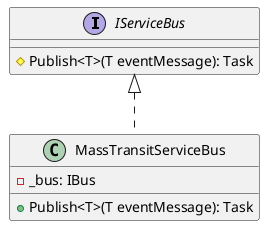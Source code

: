 @startuml ServiceBus
interface IServiceBus {
    #Publish<T>(T eventMessage): Task
}

class MassTransitServiceBus{
    -_bus: IBus 
    +Publish<T>(T eventMessage): Task
}

IServiceBus <|.. MassTransitServiceBus

@enduml